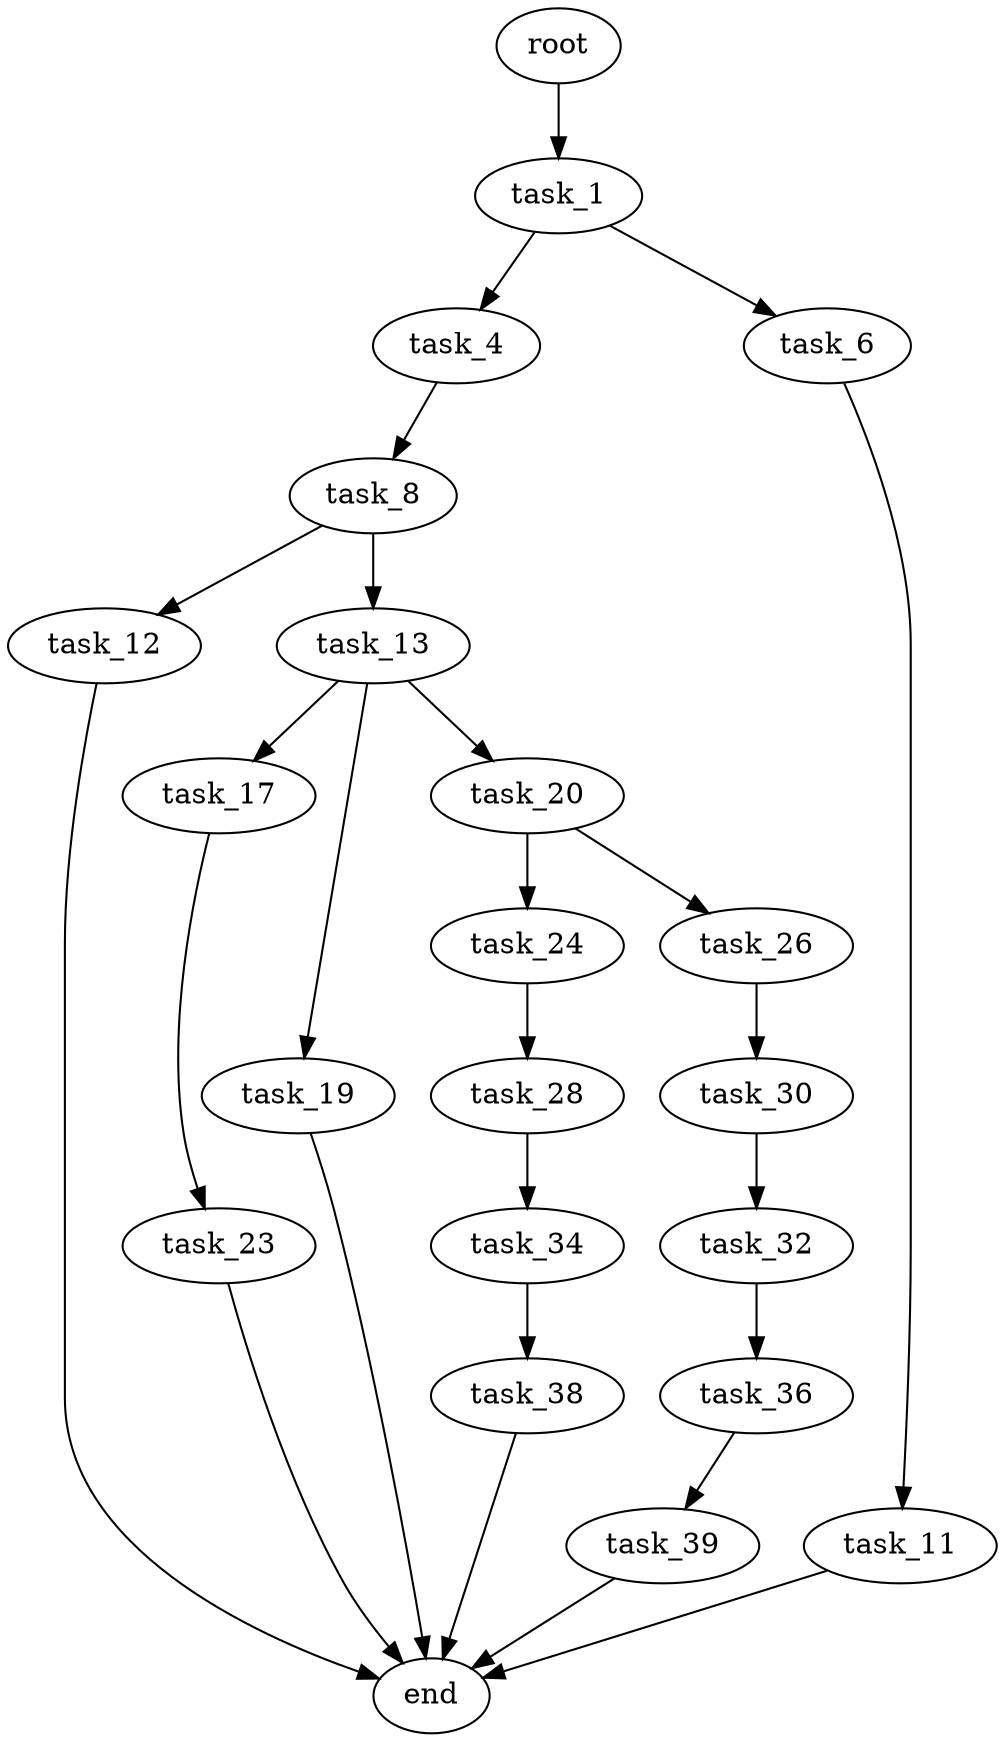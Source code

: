 digraph G {
  root [size="0.000000"];
  task_1 [size="8589934592.000000"];
  task_4 [size="3733506971.000000"];
  task_6 [size="14787547586.000000"];
  task_8 [size="782757789696.000000"];
  task_11 [size="657087789360.000000"];
  task_12 [size="8589934592.000000"];
  task_13 [size="6858850959.000000"];
  task_17 [size="1718082785.000000"];
  task_19 [size="31762999465.000000"];
  task_20 [size="255904598990.000000"];
  task_23 [size="368293445632.000000"];
  task_24 [size="17135467386.000000"];
  task_26 [size="25699071629.000000"];
  task_28 [size="32872875616.000000"];
  task_30 [size="8589934592.000000"];
  task_32 [size="68719476736.000000"];
  task_34 [size="288667734385.000000"];
  task_36 [size="6870180774.000000"];
  task_38 [size="37803583861.000000"];
  task_39 [size="782757789696.000000"];
  end [size="0.000000"];

  root -> task_1 [size="1.000000"];
  task_1 -> task_4 [size="33554432.000000"];
  task_1 -> task_6 [size="33554432.000000"];
  task_4 -> task_8 [size="75497472.000000"];
  task_6 -> task_11 [size="33554432.000000"];
  task_8 -> task_12 [size="679477248.000000"];
  task_8 -> task_13 [size="679477248.000000"];
  task_11 -> end [size="1.000000"];
  task_12 -> end [size="1.000000"];
  task_13 -> task_17 [size="134217728.000000"];
  task_13 -> task_19 [size="134217728.000000"];
  task_13 -> task_20 [size="134217728.000000"];
  task_17 -> task_23 [size="75497472.000000"];
  task_19 -> end [size="1.000000"];
  task_20 -> task_24 [size="301989888.000000"];
  task_20 -> task_26 [size="301989888.000000"];
  task_23 -> end [size="1.000000"];
  task_24 -> task_28 [size="33554432.000000"];
  task_26 -> task_30 [size="411041792.000000"];
  task_28 -> task_34 [size="536870912.000000"];
  task_30 -> task_32 [size="33554432.000000"];
  task_32 -> task_36 [size="134217728.000000"];
  task_34 -> task_38 [size="536870912.000000"];
  task_36 -> task_39 [size="536870912.000000"];
  task_38 -> end [size="1.000000"];
  task_39 -> end [size="1.000000"];
}
